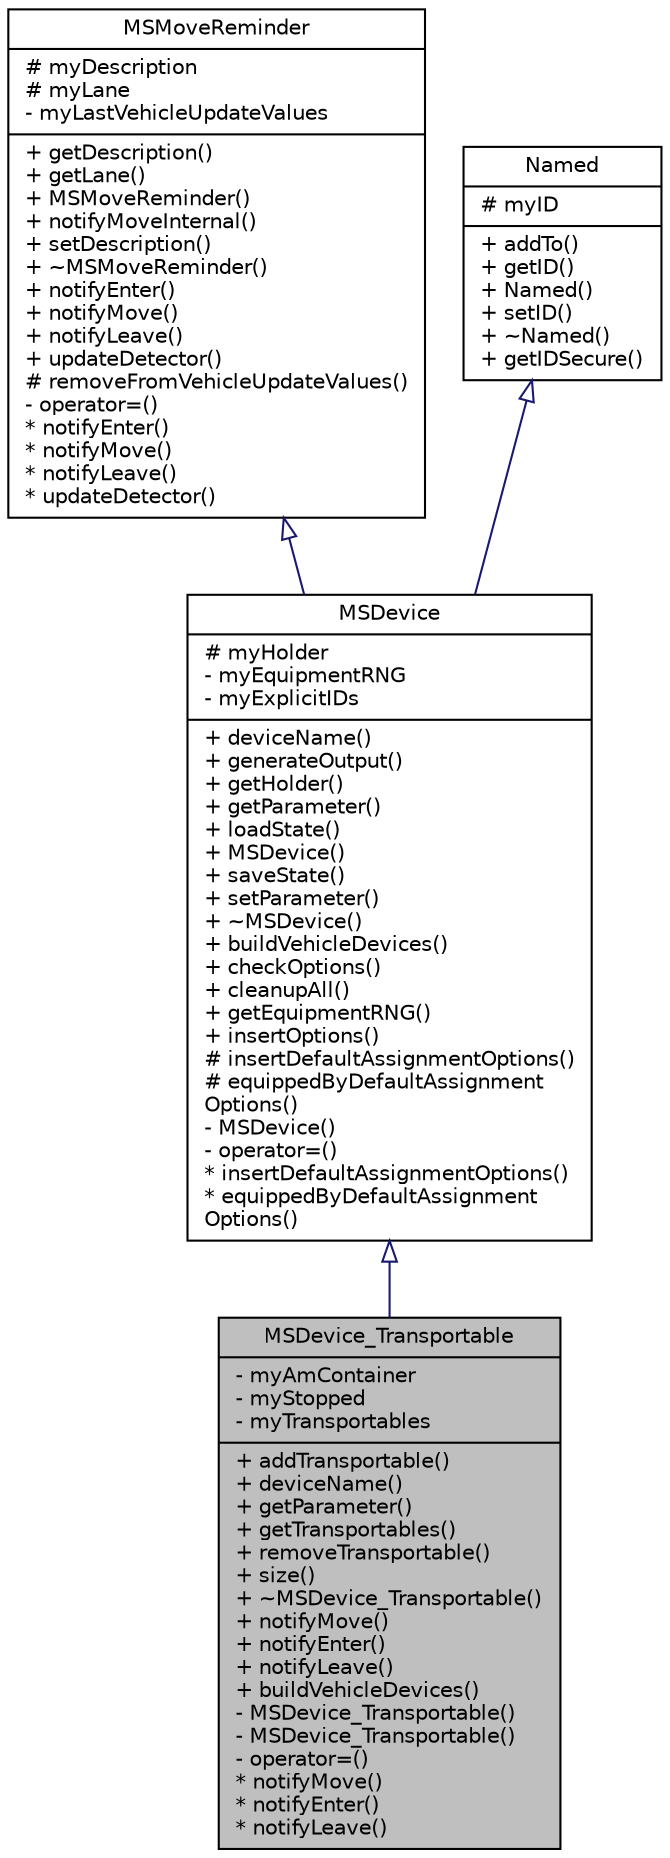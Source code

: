 digraph "MSDevice_Transportable"
{
  edge [fontname="Helvetica",fontsize="10",labelfontname="Helvetica",labelfontsize="10"];
  node [fontname="Helvetica",fontsize="10",shape=record];
  Node0 [label="{MSDevice_Transportable\n|- myAmContainer\l- myStopped\l- myTransportables\l|+ addTransportable()\l+ deviceName()\l+ getParameter()\l+ getTransportables()\l+ removeTransportable()\l+ size()\l+ ~MSDevice_Transportable()\l+ notifyMove()\l+ notifyEnter()\l+ notifyLeave()\l+ buildVehicleDevices()\l- MSDevice_Transportable()\l- MSDevice_Transportable()\l- operator=()\l* notifyMove()\l* notifyEnter()\l* notifyLeave()\l}",height=0.2,width=0.4,color="black", fillcolor="grey75", style="filled", fontcolor="black"];
  Node1 -> Node0 [dir="back",color="midnightblue",fontsize="10",style="solid",arrowtail="onormal",fontname="Helvetica"];
  Node1 [label="{MSDevice\n|# myHolder\l- myEquipmentRNG\l- myExplicitIDs\l|+ deviceName()\l+ generateOutput()\l+ getHolder()\l+ getParameter()\l+ loadState()\l+ MSDevice()\l+ saveState()\l+ setParameter()\l+ ~MSDevice()\l+ buildVehicleDevices()\l+ checkOptions()\l+ cleanupAll()\l+ getEquipmentRNG()\l+ insertOptions()\l# insertDefaultAssignmentOptions()\l# equippedByDefaultAssignment\lOptions()\l- MSDevice()\l- operator=()\l* insertDefaultAssignmentOptions()\l* equippedByDefaultAssignment\lOptions()\l}",height=0.2,width=0.4,color="black", fillcolor="white", style="filled",URL="$d1/d46/class_m_s_device.html",tooltip="Abstract in-vehicle device. "];
  Node2 -> Node1 [dir="back",color="midnightblue",fontsize="10",style="solid",arrowtail="onormal",fontname="Helvetica"];
  Node2 [label="{MSMoveReminder\n|# myDescription\l# myLane\l- myLastVehicleUpdateValues\l|+ getDescription()\l+ getLane()\l+ MSMoveReminder()\l+ notifyMoveInternal()\l+ setDescription()\l+ ~MSMoveReminder()\l+ notifyEnter()\l+ notifyMove()\l+ notifyLeave()\l+ updateDetector()\l# removeFromVehicleUpdateValues()\l- operator=()\l* notifyEnter()\l* notifyMove()\l* notifyLeave()\l* updateDetector()\l}",height=0.2,width=0.4,color="black", fillcolor="white", style="filled",URL="$d2/da5/class_m_s_move_reminder.html",tooltip="Something on a lane to be noticed about vehicle movement. "];
  Node3 -> Node1 [dir="back",color="midnightblue",fontsize="10",style="solid",arrowtail="onormal",fontname="Helvetica"];
  Node3 [label="{Named\n|# myID\l|+ addTo()\l+ getID()\l+ Named()\l+ setID()\l+ ~Named()\l+ getIDSecure()\l}",height=0.2,width=0.4,color="black", fillcolor="white", style="filled",URL="$d5/dbf/class_named.html",tooltip="Base class for objects which have an id. "];
}
